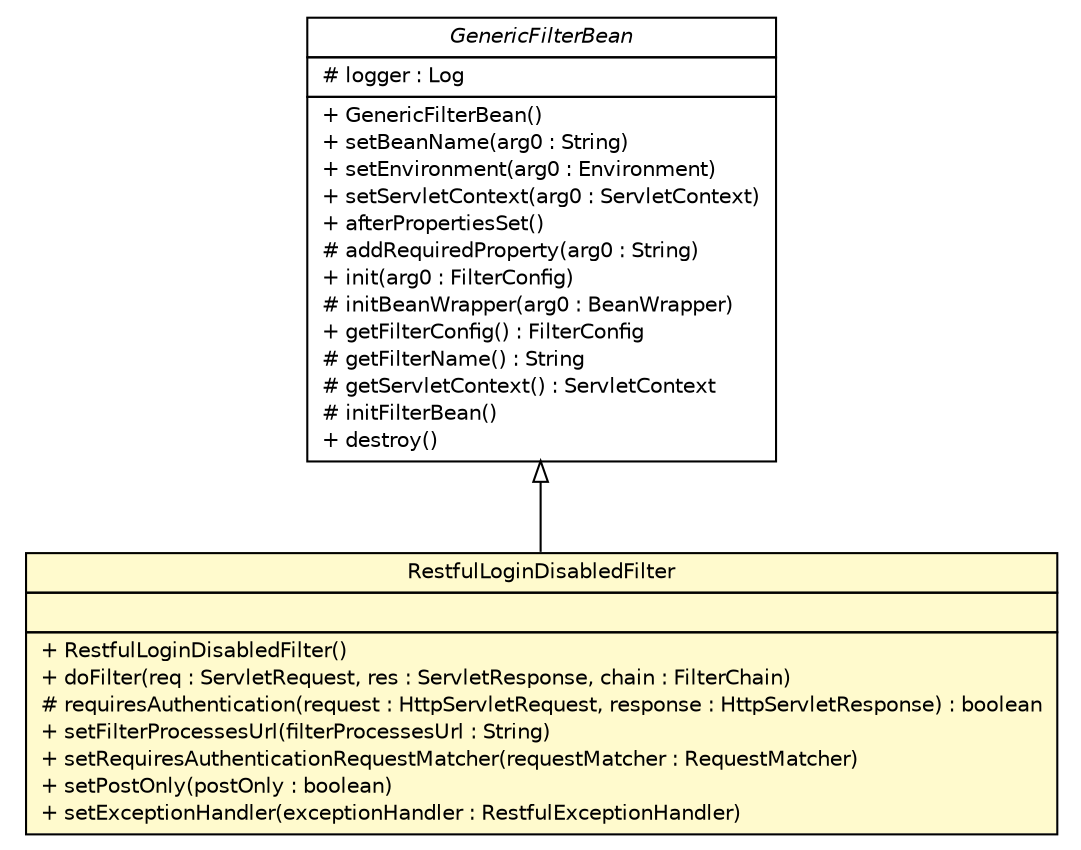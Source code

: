#!/usr/local/bin/dot
#
# Class diagram 
# Generated by UMLGraph version R5_6-24-gf6e263 (http://www.umlgraph.org/)
#

digraph G {
	edge [fontname="Helvetica",fontsize=10,labelfontname="Helvetica",labelfontsize=10];
	node [fontname="Helvetica",fontsize=10,shape=plaintext];
	nodesep=0.25;
	ranksep=0.5;
	// cn.home1.oss.lib.security.internal.rest.RestfulLoginDisabledFilter
	c3241 [label=<<table title="cn.home1.oss.lib.security.internal.rest.RestfulLoginDisabledFilter" border="0" cellborder="1" cellspacing="0" cellpadding="2" port="p" bgcolor="lemonChiffon" href="./RestfulLoginDisabledFilter.html">
		<tr><td><table border="0" cellspacing="0" cellpadding="1">
<tr><td align="center" balign="center"> RestfulLoginDisabledFilter </td></tr>
		</table></td></tr>
		<tr><td><table border="0" cellspacing="0" cellpadding="1">
<tr><td align="left" balign="left">  </td></tr>
		</table></td></tr>
		<tr><td><table border="0" cellspacing="0" cellpadding="1">
<tr><td align="left" balign="left"> + RestfulLoginDisabledFilter() </td></tr>
<tr><td align="left" balign="left"> + doFilter(req : ServletRequest, res : ServletResponse, chain : FilterChain) </td></tr>
<tr><td align="left" balign="left"> # requiresAuthentication(request : HttpServletRequest, response : HttpServletResponse) : boolean </td></tr>
<tr><td align="left" balign="left"> + setFilterProcessesUrl(filterProcessesUrl : String) </td></tr>
<tr><td align="left" balign="left"> + setRequiresAuthenticationRequestMatcher(requestMatcher : RequestMatcher) </td></tr>
<tr><td align="left" balign="left"> + setPostOnly(postOnly : boolean) </td></tr>
<tr><td align="left" balign="left"> + setExceptionHandler(exceptionHandler : RestfulExceptionHandler) </td></tr>
		</table></td></tr>
		</table>>, URL="./RestfulLoginDisabledFilter.html", fontname="Helvetica", fontcolor="black", fontsize=10.0];
	//cn.home1.oss.lib.security.internal.rest.RestfulLoginDisabledFilter extends org.springframework.web.filter.GenericFilterBean
	c3259:p -> c3241:p [dir=back,arrowtail=empty];
	// org.springframework.web.filter.GenericFilterBean
	c3259 [label=<<table title="org.springframework.web.filter.GenericFilterBean" border="0" cellborder="1" cellspacing="0" cellpadding="2" port="p" href="http://java.sun.com/j2se/1.4.2/docs/api/org/springframework/web/filter/GenericFilterBean.html">
		<tr><td><table border="0" cellspacing="0" cellpadding="1">
<tr><td align="center" balign="center"><font face="Helvetica-Oblique"> GenericFilterBean </font></td></tr>
		</table></td></tr>
		<tr><td><table border="0" cellspacing="0" cellpadding="1">
<tr><td align="left" balign="left"> # logger : Log </td></tr>
		</table></td></tr>
		<tr><td><table border="0" cellspacing="0" cellpadding="1">
<tr><td align="left" balign="left"> + GenericFilterBean() </td></tr>
<tr><td align="left" balign="left"> + setBeanName(arg0 : String) </td></tr>
<tr><td align="left" balign="left"> + setEnvironment(arg0 : Environment) </td></tr>
<tr><td align="left" balign="left"> + setServletContext(arg0 : ServletContext) </td></tr>
<tr><td align="left" balign="left"> + afterPropertiesSet() </td></tr>
<tr><td align="left" balign="left"> # addRequiredProperty(arg0 : String) </td></tr>
<tr><td align="left" balign="left"> + init(arg0 : FilterConfig) </td></tr>
<tr><td align="left" balign="left"> # initBeanWrapper(arg0 : BeanWrapper) </td></tr>
<tr><td align="left" balign="left"> + getFilterConfig() : FilterConfig </td></tr>
<tr><td align="left" balign="left"> # getFilterName() : String </td></tr>
<tr><td align="left" balign="left"> # getServletContext() : ServletContext </td></tr>
<tr><td align="left" balign="left"> # initFilterBean() </td></tr>
<tr><td align="left" balign="left"> + destroy() </td></tr>
		</table></td></tr>
		</table>>, URL="http://java.sun.com/j2se/1.4.2/docs/api/org/springframework/web/filter/GenericFilterBean.html", fontname="Helvetica", fontcolor="black", fontsize=10.0];
}

